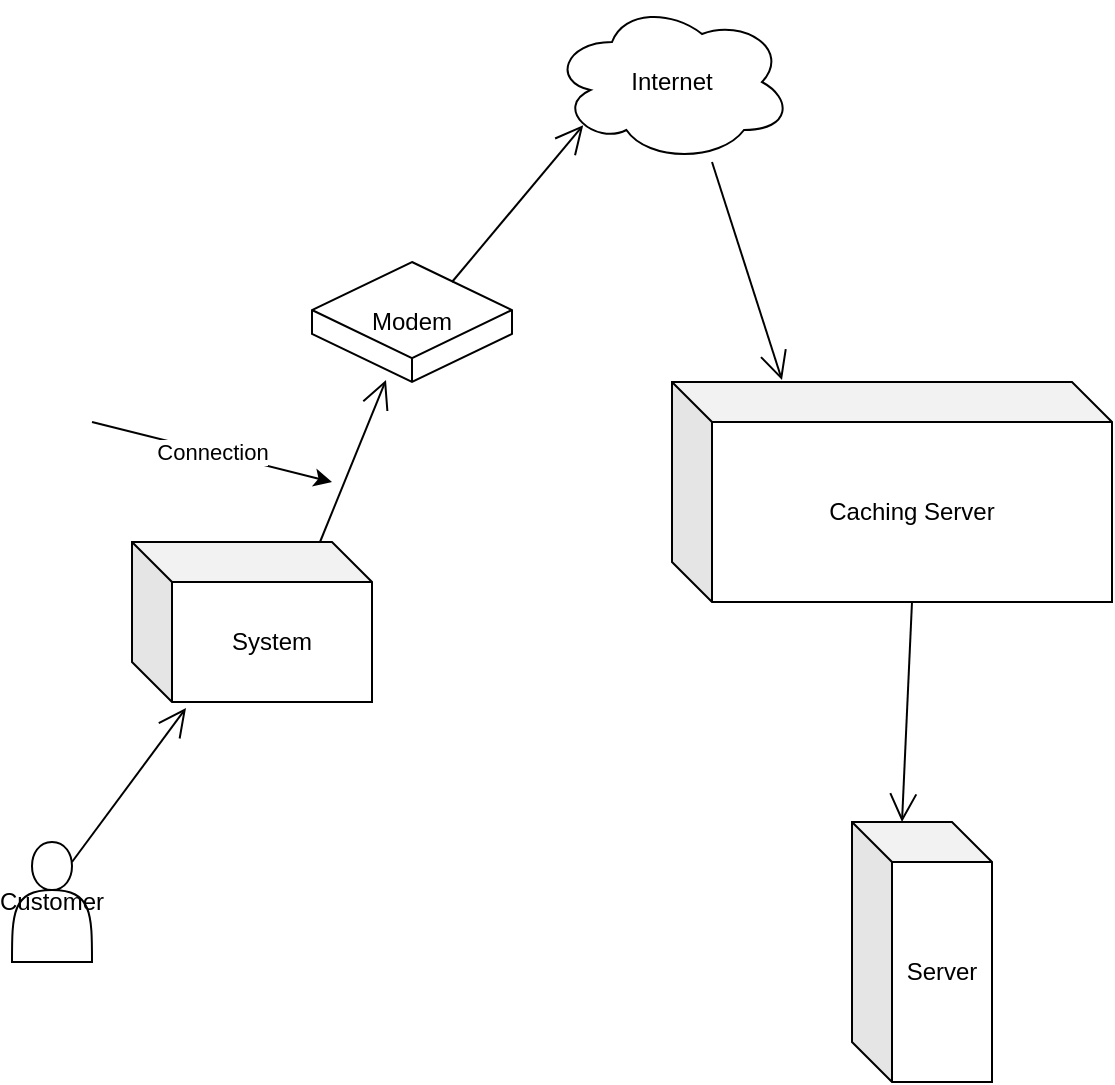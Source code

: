 <mxfile version="14.8.3" type="github">
  <diagram id="QkT9ZdxwsI7ch3on7weZ" name="Page-1">
    <mxGraphModel dx="1102" dy="582" grid="1" gridSize="10" guides="1" tooltips="1" connect="1" arrows="1" fold="1" page="1" pageScale="1" pageWidth="827" pageHeight="1169" math="0" shadow="0">
      <root>
        <mxCell id="0" />
        <mxCell id="1" parent="0" />
        <mxCell id="5NeR2W1uOQMNLkO1pI8r-1" value="Internet" style="ellipse;shape=cloud;whiteSpace=wrap;html=1;" vertex="1" parent="1">
          <mxGeometry x="370" y="70" width="120" height="80" as="geometry" />
        </mxCell>
        <mxCell id="5NeR2W1uOQMNLkO1pI8r-4" value="Customer" style="shape=actor;whiteSpace=wrap;html=1;" vertex="1" parent="1">
          <mxGeometry x="100" y="490" width="40" height="60" as="geometry" />
        </mxCell>
        <mxCell id="5NeR2W1uOQMNLkO1pI8r-6" value="Modem" style="whiteSpace=wrap;html=1;shape=mxgraph.basic.isocube;isoAngle=15;" vertex="1" parent="1">
          <mxGeometry x="250" y="200" width="100" height="60" as="geometry" />
        </mxCell>
        <mxCell id="5NeR2W1uOQMNLkO1pI8r-7" value="System" style="shape=cube;whiteSpace=wrap;html=1;boundedLbl=1;backgroundOutline=1;darkOpacity=0.05;darkOpacity2=0.1;" vertex="1" parent="1">
          <mxGeometry x="160" y="340" width="120" height="80" as="geometry" />
        </mxCell>
        <mxCell id="5NeR2W1uOQMNLkO1pI8r-8" value="Server" style="shape=cube;whiteSpace=wrap;html=1;boundedLbl=1;backgroundOutline=1;darkOpacity=0.05;darkOpacity2=0.1;" vertex="1" parent="1">
          <mxGeometry x="520" y="480" width="70" height="130" as="geometry" />
        </mxCell>
        <mxCell id="5NeR2W1uOQMNLkO1pI8r-9" value="Caching Server" style="shape=cube;whiteSpace=wrap;html=1;boundedLbl=1;backgroundOutline=1;darkOpacity=0.05;darkOpacity2=0.1;" vertex="1" parent="1">
          <mxGeometry x="430" y="260" width="220" height="110" as="geometry" />
        </mxCell>
        <mxCell id="5NeR2W1uOQMNLkO1pI8r-10" value="" style="endArrow=open;endFill=1;endSize=12;html=1;entryX=0.225;entryY=1.038;entryDx=0;entryDy=0;entryPerimeter=0;" edge="1" parent="1" target="5NeR2W1uOQMNLkO1pI8r-7">
          <mxGeometry width="160" relative="1" as="geometry">
            <mxPoint x="130" y="500" as="sourcePoint" />
            <mxPoint x="290" y="500" as="targetPoint" />
          </mxGeometry>
        </mxCell>
        <mxCell id="5NeR2W1uOQMNLkO1pI8r-11" value="" style="endArrow=open;endFill=1;endSize=12;html=1;entryX=0.37;entryY=0.983;entryDx=0;entryDy=0;entryPerimeter=0;" edge="1" parent="1" target="5NeR2W1uOQMNLkO1pI8r-6">
          <mxGeometry width="160" relative="1" as="geometry">
            <mxPoint x="254" y="340" as="sourcePoint" />
            <mxPoint x="414" y="340" as="targetPoint" />
          </mxGeometry>
        </mxCell>
        <mxCell id="5NeR2W1uOQMNLkO1pI8r-12" value="Connection" style="endArrow=classic;html=1;" edge="1" parent="1">
          <mxGeometry width="50" height="50" relative="1" as="geometry">
            <mxPoint x="140" y="280" as="sourcePoint" />
            <mxPoint x="260" y="310" as="targetPoint" />
          </mxGeometry>
        </mxCell>
        <mxCell id="5NeR2W1uOQMNLkO1pI8r-13" value="" style="endArrow=open;endFill=1;endSize=12;html=1;entryX=0.13;entryY=0.77;entryDx=0;entryDy=0;entryPerimeter=0;" edge="1" parent="1" target="5NeR2W1uOQMNLkO1pI8r-1">
          <mxGeometry width="160" relative="1" as="geometry">
            <mxPoint x="320" y="210" as="sourcePoint" />
            <mxPoint x="480" y="210" as="targetPoint" />
          </mxGeometry>
        </mxCell>
        <mxCell id="5NeR2W1uOQMNLkO1pI8r-14" value="" style="endArrow=open;endFill=1;endSize=12;html=1;entryX=0.25;entryY=-0.009;entryDx=0;entryDy=0;entryPerimeter=0;" edge="1" parent="1" target="5NeR2W1uOQMNLkO1pI8r-9">
          <mxGeometry width="160" relative="1" as="geometry">
            <mxPoint x="450" y="150" as="sourcePoint" />
            <mxPoint x="610" y="150" as="targetPoint" />
          </mxGeometry>
        </mxCell>
        <mxCell id="5NeR2W1uOQMNLkO1pI8r-15" value="" style="endArrow=open;endFill=1;endSize=12;html=1;entryX=0;entryY=0;entryDx=25;entryDy=0;entryPerimeter=0;" edge="1" parent="1" target="5NeR2W1uOQMNLkO1pI8r-8">
          <mxGeometry width="160" relative="1" as="geometry">
            <mxPoint x="550" y="370" as="sourcePoint" />
            <mxPoint x="710" y="370" as="targetPoint" />
          </mxGeometry>
        </mxCell>
      </root>
    </mxGraphModel>
  </diagram>
</mxfile>
